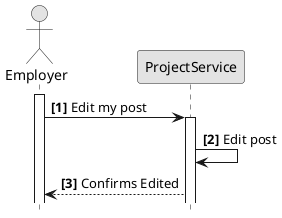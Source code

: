 @startuml
hide footbox
autonumber "<b>[0]"
skinparam monochrome true

actor Employer
participant ProjectService

activate Employer
Employer -> ProjectService: Edit my post

activate ProjectService
ProjectService -> ProjectService: Edit post
ProjectService --> Employer: Confirms Edited
@enduml